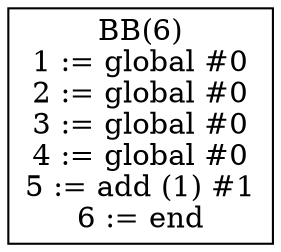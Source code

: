 digraph dom {
BB6[shape = box, label = "BB(6)\n" + "1 := global #0\n" + "2 := global #0\n" + "3 := global #0\n" + "4 := global #0\n" + "5 := add (1) #1\n" + "6 := end\n"];
}

